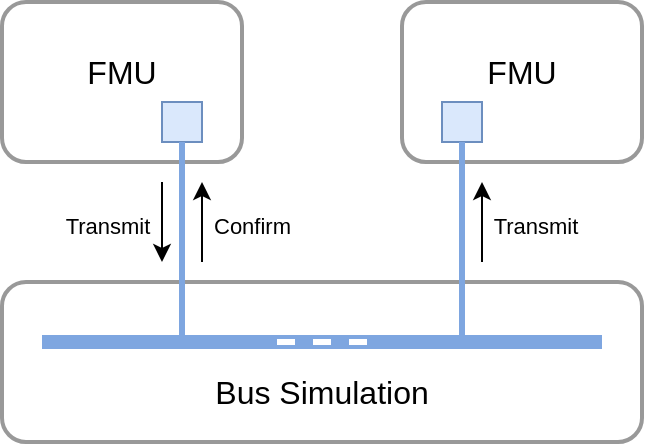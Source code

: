 <mxfile version="20.8.20" type="device"><diagram id="zssgmvdwZO7xPkAqMUr9" name="Page-1"><mxGraphModel dx="320" dy="179" grid="1" gridSize="10" guides="1" tooltips="1" connect="1" arrows="1" fold="1" page="1" pageScale="1" pageWidth="850" pageHeight="1100" math="0" shadow="0"><root><mxCell id="0"/><mxCell id="1" parent="0"/><mxCell id="v5oIvpwDgeikFxTejpUY-1" value="" style="rounded=1;whiteSpace=wrap;html=1;strokeColor=#999999;strokeWidth=2;" parent="1" vertex="1"><mxGeometry x="40" y="40" width="120" height="80" as="geometry"/></mxCell><mxCell id="v5oIvpwDgeikFxTejpUY-2" value="" style="rounded=1;whiteSpace=wrap;html=1;strokeColor=#999999;strokeWidth=2;" parent="1" vertex="1"><mxGeometry x="240" y="40" width="120" height="80" as="geometry"/></mxCell><mxCell id="v5oIvpwDgeikFxTejpUY-4" value="" style="rounded=0;whiteSpace=wrap;html=1;fillColor=#dae8fc;strokeColor=#6c8ebf;" parent="1" vertex="1"><mxGeometry x="120" y="90" width="20" height="20" as="geometry"/></mxCell><mxCell id="v5oIvpwDgeikFxTejpUY-5" value="" style="rounded=0;whiteSpace=wrap;html=1;fillColor=#dae8fc;strokeColor=#6c8ebf;" parent="1" vertex="1"><mxGeometry x="260" y="90" width="20" height="20" as="geometry"/></mxCell><mxCell id="v5oIvpwDgeikFxTejpUY-18" value="&lt;div style=&quot;font-size: 16px;&quot;&gt;&lt;font style=&quot;font-size: 16px;&quot;&gt;FMU&lt;/font&gt;&lt;/div&gt;" style="text;html=1;strokeColor=none;fillColor=none;align=center;verticalAlign=middle;whiteSpace=wrap;rounded=0;fontSize=20;" parent="1" vertex="1"><mxGeometry x="70" y="60" width="60" height="30" as="geometry"/></mxCell><mxCell id="v5oIvpwDgeikFxTejpUY-21" value="&lt;div style=&quot;font-size: 16px;&quot;&gt;&lt;font style=&quot;font-size: 16px;&quot;&gt;FMU&lt;/font&gt;&lt;/div&gt;" style="text;html=1;strokeColor=none;fillColor=none;align=center;verticalAlign=middle;whiteSpace=wrap;rounded=0;fontSize=20;" parent="1" vertex="1"><mxGeometry x="270" y="60" width="60" height="30" as="geometry"/></mxCell><mxCell id="KEQrLfB2FrUfxKy-oO7P-1" value="" style="rounded=1;whiteSpace=wrap;html=1;strokeColor=#999999;strokeWidth=2;" parent="1" vertex="1"><mxGeometry x="40" y="180" width="320" height="80" as="geometry"/></mxCell><mxCell id="v5oIvpwDgeikFxTejpUY-17" value="" style="endArrow=none;html=1;fontSize=20;fillColor=#b1ddf0;strokeColor=#7EA6E0;rounded=0;strokeWidth=7;movable=1;resizable=1;rotatable=1;deletable=1;editable=1;connectable=1;" parent="1" edge="1"><mxGeometry width="50" height="50" relative="1" as="geometry"><mxPoint x="340" y="210" as="sourcePoint"/><mxPoint x="60" y="210" as="targetPoint"/><Array as="points"><mxPoint x="290" y="210"/><mxPoint x="110" y="210"/></Array></mxGeometry></mxCell><mxCell id="KEQrLfB2FrUfxKy-oO7P-3" value="" style="endArrow=none;html=1;rounded=0;entryX=0.5;entryY=1;entryDx=0;entryDy=0;strokeWidth=3;strokeColor=#7EA6E0;" parent="1" target="v5oIvpwDgeikFxTejpUY-4" edge="1"><mxGeometry width="50" height="50" relative="1" as="geometry"><mxPoint x="130" y="210" as="sourcePoint"/><mxPoint x="109.5" y="110" as="targetPoint"/></mxGeometry></mxCell><mxCell id="KEQrLfB2FrUfxKy-oO7P-4" value="" style="endArrow=none;html=1;rounded=0;entryX=0.5;entryY=1;entryDx=0;entryDy=0;strokeWidth=3;strokeColor=#7EA6E0;" parent="1" target="v5oIvpwDgeikFxTejpUY-5" edge="1"><mxGeometry width="50" height="50" relative="1" as="geometry"><mxPoint x="270" y="210" as="sourcePoint"/><mxPoint x="289.66" y="100" as="targetPoint"/></mxGeometry></mxCell><mxCell id="KEQrLfB2FrUfxKy-oO7P-5" value="&lt;font style=&quot;font-size: 16px;&quot;&gt;Bus Simulation&lt;/font&gt;" style="text;html=1;strokeColor=none;fillColor=none;align=center;verticalAlign=middle;whiteSpace=wrap;rounded=0;movable=1;resizable=1;rotatable=1;deletable=1;editable=1;connectable=1;" parent="1" vertex="1"><mxGeometry x="115" y="220" width="170" height="30" as="geometry"/></mxCell><mxCell id="KEQrLfB2FrUfxKy-oO7P-9" value="" style="endArrow=none;html=1;rounded=0;strokeColor=#FFFFFF;strokeWidth=3;fontSize=16;dashed=1;" parent="1" edge="1"><mxGeometry width="50" height="50" relative="1" as="geometry"><mxPoint x="177.5" y="210" as="sourcePoint"/><mxPoint x="222.5" y="210" as="targetPoint"/></mxGeometry></mxCell><mxCell id="aHP41k2pAnxVLmRQCJqF-1" value="" style="endArrow=classic;html=1;rounded=0;" parent="1" edge="1"><mxGeometry width="50" height="50" relative="1" as="geometry"><mxPoint x="120" y="130" as="sourcePoint"/><mxPoint x="120" y="170" as="targetPoint"/></mxGeometry></mxCell><mxCell id="aHP41k2pAnxVLmRQCJqF-2" value="" style="endArrow=classic;html=1;rounded=0;" parent="1" edge="1"><mxGeometry width="50" height="50" relative="1" as="geometry"><mxPoint x="140" y="170" as="sourcePoint"/><mxPoint x="140" y="130" as="targetPoint"/></mxGeometry></mxCell><mxCell id="aHP41k2pAnxVLmRQCJqF-3" value="" style="endArrow=classic;html=1;rounded=0;" parent="1" edge="1"><mxGeometry width="50" height="50" relative="1" as="geometry"><mxPoint x="280" y="170" as="sourcePoint"/><mxPoint x="280" y="130" as="targetPoint"/></mxGeometry></mxCell><mxCell id="aHP41k2pAnxVLmRQCJqF-4" value="&lt;div style=&quot;font-size: 11px;&quot;&gt;&lt;font style=&quot;font-size: 11px;&quot;&gt;Transmit&lt;/font&gt;&lt;/div&gt;" style="text;html=1;strokeColor=none;fillColor=none;align=center;verticalAlign=middle;whiteSpace=wrap;rounded=0;" parent="1" vertex="1"><mxGeometry x="63" y="137" width="60" height="30" as="geometry"/></mxCell><mxCell id="aHP41k2pAnxVLmRQCJqF-5" value="&lt;font style=&quot;font-size: 11px;&quot;&gt;Confirm&lt;/font&gt;" style="text;html=1;strokeColor=none;fillColor=none;align=left;verticalAlign=middle;whiteSpace=wrap;rounded=0;" parent="1" vertex="1"><mxGeometry x="144" y="137" width="120" height="30" as="geometry"/></mxCell><mxCell id="aHP41k2pAnxVLmRQCJqF-7" value="&lt;div style=&quot;font-size: 11px;&quot;&gt;&lt;font style=&quot;font-size: 11px;&quot;&gt;Transmit&lt;/font&gt;&lt;/div&gt;" style="text;html=1;strokeColor=none;fillColor=none;align=center;verticalAlign=middle;whiteSpace=wrap;rounded=0;" parent="1" vertex="1"><mxGeometry x="277" y="137" width="60" height="30" as="geometry"/></mxCell></root></mxGraphModel></diagram></mxfile>